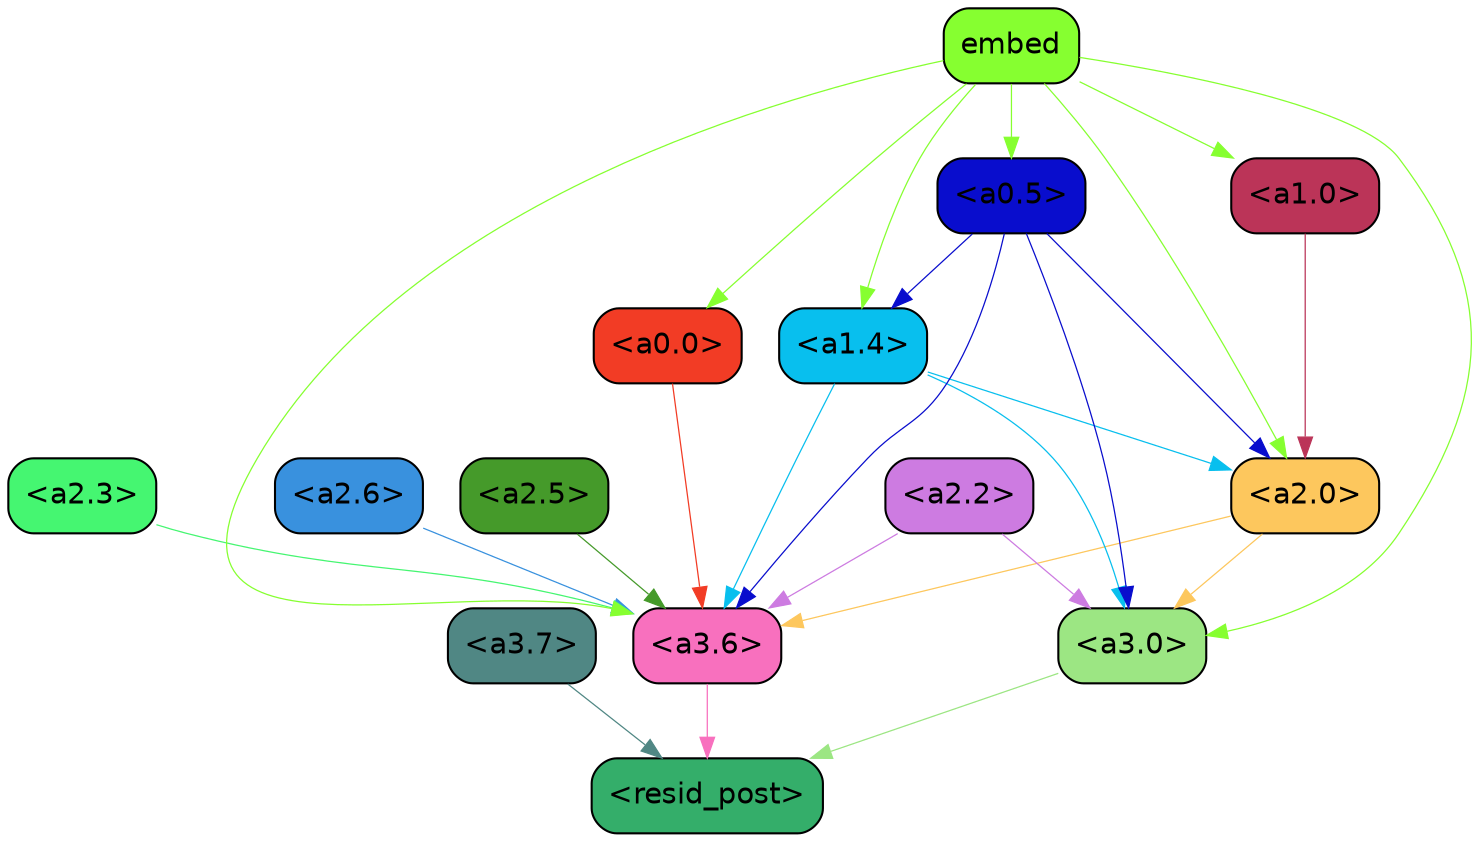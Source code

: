 strict digraph "" {
	graph [bgcolor=transparent,
		layout=dot,
		overlap=false,
		splines=true
	];
	"<a3.7>"	[color=black,
		fillcolor="#508784",
		fontname=Helvetica,
		shape=box,
		style="filled, rounded"];
	"<resid_post>"	[color=black,
		fillcolor="#34ae6a",
		fontname=Helvetica,
		shape=box,
		style="filled, rounded"];
	"<a3.7>" -> "<resid_post>"	[color="#508784",
		penwidth=0.6];
	"<a3.6>"	[color=black,
		fillcolor="#f870be",
		fontname=Helvetica,
		shape=box,
		style="filled, rounded"];
	"<a3.6>" -> "<resid_post>"	[color="#f870be",
		penwidth=0.6];
	"<a3.0>"	[color=black,
		fillcolor="#9ce683",
		fontname=Helvetica,
		shape=box,
		style="filled, rounded"];
	"<a3.0>" -> "<resid_post>"	[color="#9ce683",
		penwidth=0.6];
	"<a2.0>"	[color=black,
		fillcolor="#fdc75d",
		fontname=Helvetica,
		shape=box,
		style="filled, rounded"];
	"<a2.0>" -> "<a3.6>"	[color="#fdc75d",
		penwidth=0.6];
	"<a2.0>" -> "<a3.0>"	[color="#fdc75d",
		penwidth=0.6];
	"<a1.4>"	[color=black,
		fillcolor="#08bfee",
		fontname=Helvetica,
		shape=box,
		style="filled, rounded"];
	"<a1.4>" -> "<a3.6>"	[color="#08bfee",
		penwidth=0.6];
	"<a1.4>" -> "<a3.0>"	[color="#08bfee",
		penwidth=0.6];
	"<a1.4>" -> "<a2.0>"	[color="#08bfee",
		penwidth=0.6];
	"<a2.6>"	[color=black,
		fillcolor="#3991de",
		fontname=Helvetica,
		shape=box,
		style="filled, rounded"];
	"<a2.6>" -> "<a3.6>"	[color="#3991de",
		penwidth=0.6];
	"<a2.5>"	[color=black,
		fillcolor="#459a2a",
		fontname=Helvetica,
		shape=box,
		style="filled, rounded"];
	"<a2.5>" -> "<a3.6>"	[color="#459a2a",
		penwidth=0.6];
	"<a2.3>"	[color=black,
		fillcolor="#45f671",
		fontname=Helvetica,
		shape=box,
		style="filled, rounded"];
	"<a2.3>" -> "<a3.6>"	[color="#45f671",
		penwidth=0.6];
	"<a2.2>"	[color=black,
		fillcolor="#cd7be1",
		fontname=Helvetica,
		shape=box,
		style="filled, rounded"];
	"<a2.2>" -> "<a3.6>"	[color="#cd7be1",
		penwidth=0.6];
	"<a2.2>" -> "<a3.0>"	[color="#cd7be1",
		penwidth=0.6];
	embed	[color=black,
		fillcolor="#86ff30",
		fontname=Helvetica,
		shape=box,
		style="filled, rounded"];
	embed -> "<a3.6>"	[color="#86ff30",
		penwidth=0.6];
	embed -> "<a3.0>"	[color="#86ff30",
		penwidth=0.6];
	embed -> "<a2.0>"	[color="#86ff30",
		penwidth=0.6];
	embed -> "<a1.4>"	[color="#86ff30",
		penwidth=0.6];
	"<a0.5>"	[color=black,
		fillcolor="#090dcd",
		fontname=Helvetica,
		shape=box,
		style="filled, rounded"];
	embed -> "<a0.5>"	[color="#86ff30",
		penwidth=0.6];
	"<a0.0>"	[color=black,
		fillcolor="#f23c25",
		fontname=Helvetica,
		shape=box,
		style="filled, rounded"];
	embed -> "<a0.0>"	[color="#86ff30",
		penwidth=0.6];
	"<a1.0>"	[color=black,
		fillcolor="#bb3458",
		fontname=Helvetica,
		shape=box,
		style="filled, rounded"];
	embed -> "<a1.0>"	[color="#86ff30",
		penwidth=0.6];
	"<a0.5>" -> "<a3.6>"	[color="#090dcd",
		penwidth=0.6];
	"<a0.5>" -> "<a3.0>"	[color="#090dcd",
		penwidth=0.6];
	"<a0.5>" -> "<a2.0>"	[color="#090dcd",
		penwidth=0.6];
	"<a0.5>" -> "<a1.4>"	[color="#090dcd",
		penwidth=0.6];
	"<a0.0>" -> "<a3.6>"	[color="#f23c25",
		penwidth=0.6];
	"<a1.0>" -> "<a2.0>"	[color="#bb3458",
		penwidth=0.6];
}

